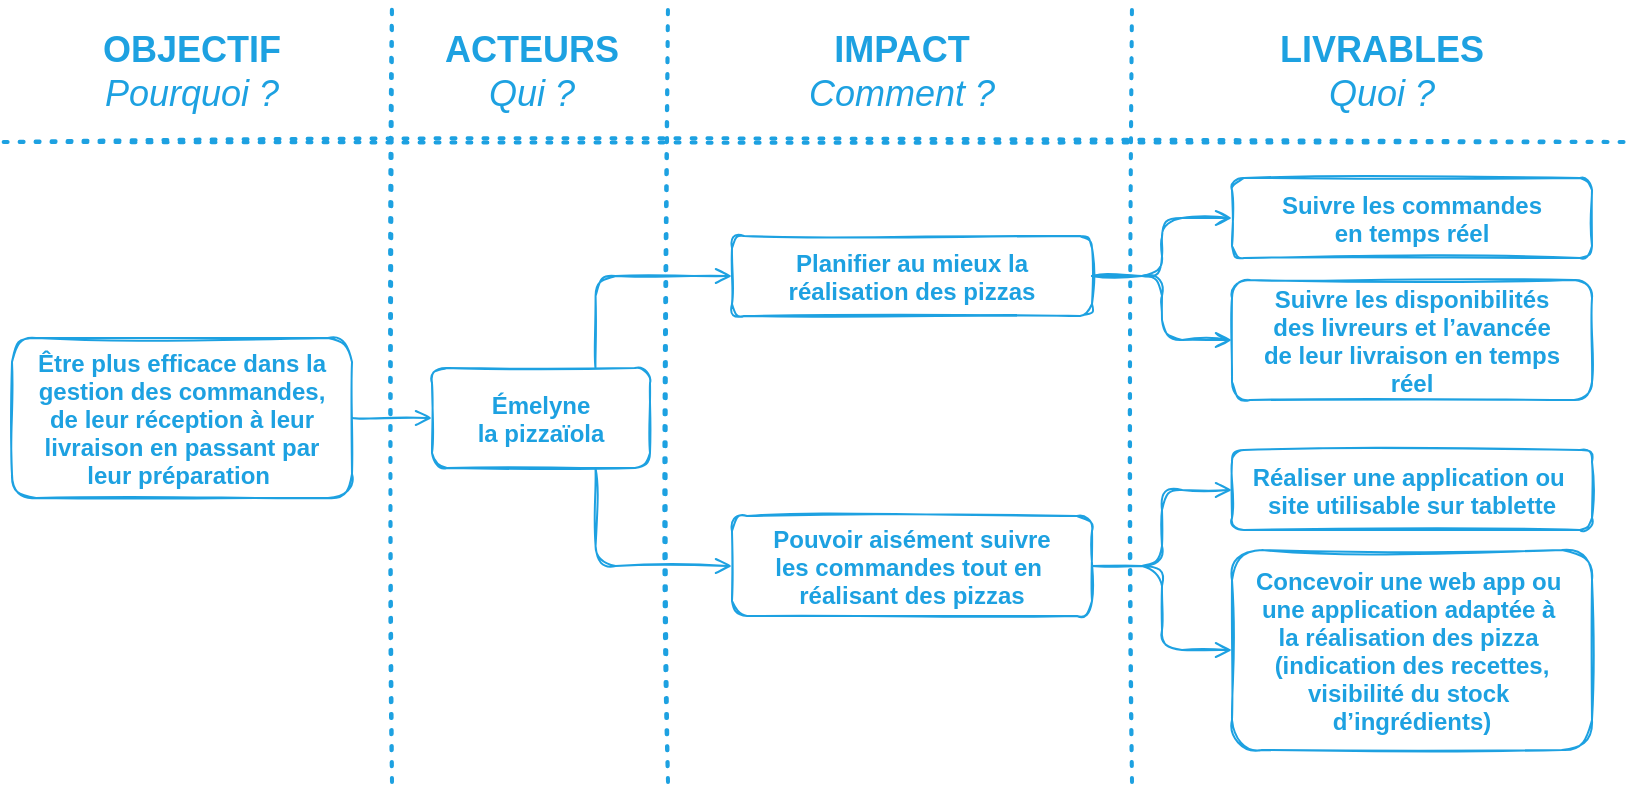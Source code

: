<mxfile>
    <diagram id="h84z9Ow4-R_cIX1L-NrE" name="Page-1">
        <mxGraphModel dx="888" dy="927" grid="1" gridSize="10" guides="1" tooltips="1" connect="1" arrows="1" fold="1" page="1" pageScale="1" pageWidth="827" pageHeight="1169" math="0" shadow="0">
            <root>
                <mxCell id="0"/>
                <mxCell id="1" parent="0"/>
                <mxCell id="19" style="edgeStyle=orthogonalEdgeStyle;rounded=1;sketch=1;orthogonalLoop=1;jettySize=auto;html=1;exitX=1;exitY=0.5;exitDx=0;exitDy=0;entryX=0;entryY=0.5;entryDx=0;entryDy=0;endArrow=open;endFill=0;strokeColor=#1DA1E1;fontColor=#1DA1E1;" parent="1" source="3" target="16" edge="1">
                    <mxGeometry relative="1" as="geometry"/>
                </mxCell>
                <mxCell id="3" value="Être plus efficace dans la &#10;gestion des commandes, &#10;de leur réception à leur &#10;livraison en passant par &#10;leur préparation " style="fontStyle=1;sketch=1;fillColor=none;fontColor=#1DA1E1;strokeColor=#1DA1E1;rounded=1;" parent="1" vertex="1">
                    <mxGeometry x="10" y="208" width="170" height="80" as="geometry"/>
                </mxCell>
                <mxCell id="4" value="&lt;font style=&quot;font-size: 18px&quot;&gt;&lt;font color=&quot;#1da1e1&quot;&gt;&lt;b&gt;OBJECTIF&lt;/b&gt;&lt;br&gt;&lt;i&gt;Pourquoi ?&lt;/i&gt;&lt;/font&gt;&lt;br&gt;&lt;/font&gt;" style="text;html=1;strokeColor=none;align=center;verticalAlign=middle;whiteSpace=wrap;rounded=0;sketch=1;fontColor=#1DA1E1;" parent="1" vertex="1">
                    <mxGeometry x="10" y="50" width="180" height="50" as="geometry"/>
                </mxCell>
                <mxCell id="12" value="&lt;font style=&quot;font-size: 18px&quot;&gt;&lt;font color=&quot;#1da1e1&quot;&gt;&lt;b&gt;ACTEURS&lt;/b&gt;&lt;br&gt;&lt;i&gt;Qui ?&lt;/i&gt;&lt;/font&gt;&lt;br&gt;&lt;/font&gt;" style="text;html=1;strokeColor=none;fillColor=none;align=center;verticalAlign=middle;whiteSpace=wrap;rounded=0;sketch=1;" parent="1" vertex="1">
                    <mxGeometry x="200" y="50" width="140" height="50" as="geometry"/>
                </mxCell>
                <mxCell id="13" value="&lt;font style=&quot;font-size: 18px&quot;&gt;&lt;font color=&quot;#1da1e1&quot;&gt;&lt;b&gt;IMPACT&lt;/b&gt;&lt;br&gt;&lt;i&gt;Comment ?&lt;/i&gt;&lt;/font&gt;&lt;br&gt;&lt;/font&gt;" style="text;html=1;strokeColor=none;fillColor=none;align=center;verticalAlign=middle;whiteSpace=wrap;rounded=0;sketch=1;" parent="1" vertex="1">
                    <mxGeometry x="340" y="50" width="230" height="50" as="geometry"/>
                </mxCell>
                <mxCell id="14" value="&lt;font style=&quot;font-size: 18px&quot;&gt;&lt;font color=&quot;#1da1e1&quot;&gt;&lt;b&gt;LIVRABLES&lt;/b&gt;&lt;br&gt;&lt;i&gt;Quoi ?&lt;/i&gt;&lt;/font&gt;&lt;br&gt;&lt;/font&gt;" style="text;html=1;strokeColor=none;fillColor=none;align=center;verticalAlign=middle;whiteSpace=wrap;rounded=0;sketch=1;" parent="1" vertex="1">
                    <mxGeometry x="570" y="50" width="250" height="50" as="geometry"/>
                </mxCell>
                <mxCell id="22" value="" style="endArrow=none;dashed=1;html=1;dashPattern=1 3;strokeWidth=2;strokeColor=#1DA1E1;sketch=1;" parent="1" edge="1">
                    <mxGeometry width="50" height="50" relative="1" as="geometry">
                        <mxPoint x="200" y="430" as="sourcePoint"/>
                        <mxPoint x="200" y="40" as="targetPoint"/>
                    </mxGeometry>
                </mxCell>
                <mxCell id="23" value="" style="endArrow=none;dashed=1;html=1;dashPattern=1 3;strokeWidth=2;strokeColor=#1DA1E1;sketch=1;" parent="1" edge="1">
                    <mxGeometry width="50" height="50" relative="1" as="geometry">
                        <mxPoint x="338" y="430" as="sourcePoint"/>
                        <mxPoint x="338" y="40" as="targetPoint"/>
                    </mxGeometry>
                </mxCell>
                <mxCell id="24" value="" style="endArrow=none;dashed=1;html=1;dashPattern=1 3;strokeWidth=2;strokeColor=#1DA1E1;sketch=1;" parent="1" edge="1">
                    <mxGeometry width="50" height="50" relative="1" as="geometry">
                        <mxPoint x="570" y="430" as="sourcePoint"/>
                        <mxPoint x="570" y="40" as="targetPoint"/>
                    </mxGeometry>
                </mxCell>
                <mxCell id="52" value="" style="endArrow=none;dashed=1;html=1;dashPattern=1 3;strokeWidth=2;strokeColor=#1DA1E1;sketch=1;" parent="1" edge="1">
                    <mxGeometry width="50" height="50" relative="1" as="geometry">
                        <mxPoint x="5.833" y="110" as="sourcePoint"/>
                        <mxPoint x="820" y="110" as="targetPoint"/>
                    </mxGeometry>
                </mxCell>
                <mxCell id="92" value="" style="group" parent="1" vertex="1" connectable="0">
                    <mxGeometry x="220" y="128" width="580" height="286" as="geometry"/>
                </mxCell>
                <mxCell id="16" value="Émelyne&#10;la pizzaïola" style="fontStyle=1;sketch=1;fillColor=none;fontColor=#1DA1E1;strokeColor=#1DA1E1;rounded=1;" parent="92" vertex="1">
                    <mxGeometry y="95" width="109" height="50" as="geometry"/>
                </mxCell>
                <mxCell id="90" value="" style="group" parent="92" vertex="1" connectable="0">
                    <mxGeometry x="150" y="136" width="430" height="150" as="geometry"/>
                </mxCell>
                <mxCell id="57" value="Pouvoir aisément suivre&#10;les commandes tout en &#10;réalisant des pizzas" style="fontStyle=1;sketch=1;fillColor=none;fontColor=#1DA1E1;strokeColor=#1DA1E1;rounded=1;" parent="90" vertex="1">
                    <mxGeometry y="33" width="180" height="50" as="geometry"/>
                </mxCell>
                <mxCell id="83" value="Réaliser une application ou &#10;site utilisable sur tablette" style="fontStyle=1;sketch=1;fillColor=none;fontColor=#1DA1E1;strokeColor=#1DA1E1;rounded=1;" parent="90" vertex="1">
                    <mxGeometry x="250" width="180" height="40" as="geometry"/>
                </mxCell>
                <mxCell id="84" value="Concevoir une web app ou &#10;une application adaptée à &#10;la réalisation des pizza &#10;(indication des recettes,&#10;visibilité du stock &#10;d’ingrédients)" style="fontStyle=1;sketch=1;fillColor=none;fontColor=#1DA1E1;strokeColor=#1DA1E1;rounded=1;" parent="90" vertex="1">
                    <mxGeometry x="250" y="50" width="180" height="100" as="geometry"/>
                </mxCell>
                <mxCell id="86" style="edgeStyle=orthogonalEdgeStyle;sketch=1;orthogonalLoop=1;jettySize=auto;html=1;exitX=1;exitY=0.5;exitDx=0;exitDy=0;entryX=0;entryY=0.5;entryDx=0;entryDy=0;shadow=0;startArrow=none;startFill=0;endArrow=open;endFill=0;strokeColor=#1DA1E1;" parent="90" source="57" target="83" edge="1">
                    <mxGeometry relative="1" as="geometry"/>
                </mxCell>
                <mxCell id="85" style="edgeStyle=orthogonalEdgeStyle;sketch=1;orthogonalLoop=1;jettySize=auto;html=1;exitX=1;exitY=0.5;exitDx=0;exitDy=0;entryX=0;entryY=0.5;entryDx=0;entryDy=0;shadow=0;startArrow=none;startFill=0;endArrow=open;endFill=0;strokeColor=#1DA1E1;" parent="90" source="57" target="84" edge="1">
                    <mxGeometry relative="1" as="geometry"/>
                </mxCell>
                <mxCell id="91" value="" style="group" parent="92" vertex="1" connectable="0">
                    <mxGeometry x="150" width="430" height="111" as="geometry"/>
                </mxCell>
                <mxCell id="58" value="Planifier au mieux la &#10;réalisation des pizzas " style="fontStyle=1;sketch=1;fillColor=none;fontColor=#1DA1E1;strokeColor=#1DA1E1;rounded=1;" parent="91" vertex="1">
                    <mxGeometry y="29" width="180" height="40" as="geometry"/>
                </mxCell>
                <mxCell id="67" value="Suivre les commandes &#10;en temps réel" style="fontStyle=1;sketch=1;fillColor=none;fontColor=#1DA1E1;strokeColor=#1DA1E1;rounded=1;" parent="91" vertex="1">
                    <mxGeometry x="250" width="180" height="40" as="geometry"/>
                </mxCell>
                <mxCell id="88" value="Suivre les disponibilités&#10;des livreurs et l’avancée&#10;de leur livraison en temps&#10;réel" style="fontStyle=1;sketch=1;fillColor=none;fontColor=#1DA1E1;strokeColor=#1DA1E1;rounded=1;" parent="91" vertex="1">
                    <mxGeometry x="250" y="51" width="180" height="60" as="geometry"/>
                </mxCell>
                <mxCell id="87" style="edgeStyle=orthogonalEdgeStyle;sketch=1;orthogonalLoop=1;jettySize=auto;html=1;exitX=1;exitY=0.5;exitDx=0;exitDy=0;entryX=0;entryY=0.5;entryDx=0;entryDy=0;shadow=0;startArrow=none;startFill=0;endArrow=open;endFill=0;strokeColor=#1DA1E1;" parent="91" source="58" target="67" edge="1">
                    <mxGeometry relative="1" as="geometry"/>
                </mxCell>
                <mxCell id="89" style="edgeStyle=orthogonalEdgeStyle;sketch=1;orthogonalLoop=1;jettySize=auto;html=1;exitX=1;exitY=0.5;exitDx=0;exitDy=0;entryX=0;entryY=0.5;entryDx=0;entryDy=0;shadow=0;startArrow=none;startFill=0;endArrow=open;endFill=0;strokeColor=#1DA1E1;" parent="91" source="58" target="88" edge="1">
                    <mxGeometry relative="1" as="geometry"/>
                </mxCell>
                <mxCell id="62" style="edgeStyle=orthogonalEdgeStyle;sketch=1;orthogonalLoop=1;jettySize=auto;html=1;exitX=0.75;exitY=1;exitDx=0;exitDy=0;entryX=0;entryY=0.5;entryDx=0;entryDy=0;shadow=0;startArrow=none;startFill=0;endArrow=open;endFill=0;strokeColor=#1DA1E1;" parent="92" source="16" target="57" edge="1">
                    <mxGeometry relative="1" as="geometry"/>
                </mxCell>
                <mxCell id="61" style="edgeStyle=orthogonalEdgeStyle;sketch=1;orthogonalLoop=1;jettySize=auto;html=1;exitX=0.75;exitY=0;exitDx=0;exitDy=0;entryX=0;entryY=0.5;entryDx=0;entryDy=0;shadow=0;startArrow=none;startFill=0;endArrow=open;endFill=0;strokeColor=#1DA1E1;" parent="92" source="16" target="58" edge="1">
                    <mxGeometry relative="1" as="geometry"/>
                </mxCell>
            </root>
        </mxGraphModel>
    </diagram>
</mxfile>